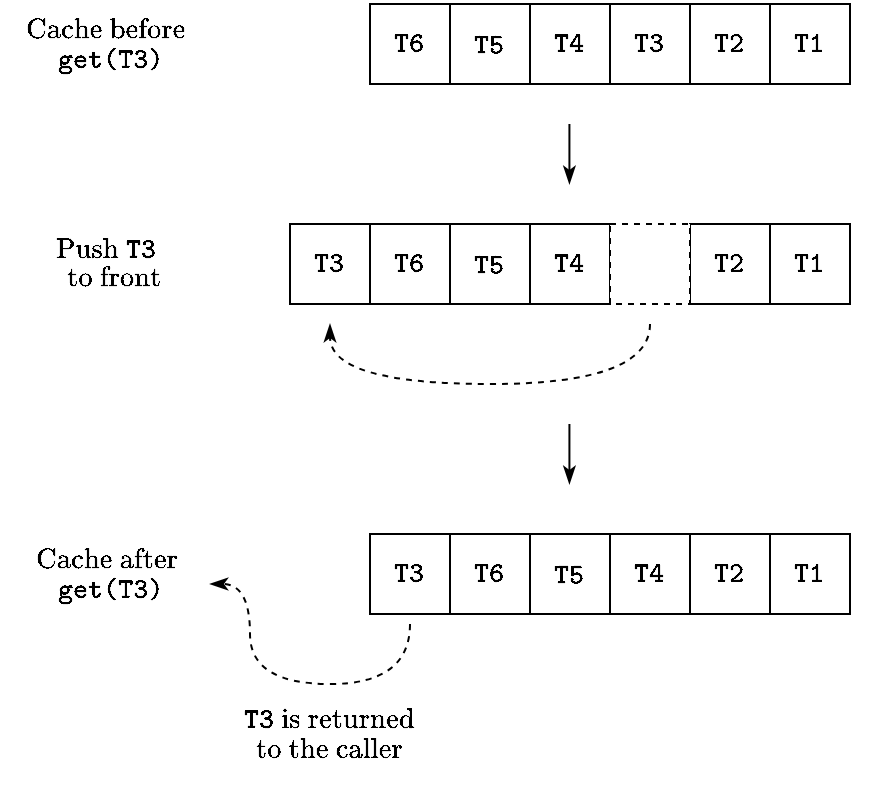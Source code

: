 <mxfile version="24.4.4" type="device">
  <diagram name="Page-1" id="UbK50TtgAadjAq-dhs9q">
    <mxGraphModel dx="786" dy="454" grid="1" gridSize="10" guides="1" tooltips="1" connect="1" arrows="1" fold="1" page="1" pageScale="1" pageWidth="850" pageHeight="1100" math="1" shadow="0">
      <root>
        <mxCell id="0" />
        <mxCell id="1" parent="0" />
        <mxCell id="gxxax1Ul8_z5FCz63yeo-13" value="&lt;div&gt;\(\text{Cache before }\)&lt;/div&gt;&lt;div&gt;\(\texttt{get(T3)}\)&lt;/div&gt;" style="text;html=1;align=center;verticalAlign=middle;whiteSpace=wrap;rounded=0;" vertex="1" parent="1">
          <mxGeometry x="95" y="145" width="110" height="30" as="geometry" />
        </mxCell>
        <mxCell id="gxxax1Ul8_z5FCz63yeo-21" value="" style="endArrow=classicThin;html=1;rounded=0;endFill=1;" edge="1" parent="1">
          <mxGeometry width="50" height="50" relative="1" as="geometry">
            <mxPoint x="379.71" y="200" as="sourcePoint" />
            <mxPoint x="379.71" y="230" as="targetPoint" />
          </mxGeometry>
        </mxCell>
        <mxCell id="gxxax1Ul8_z5FCz63yeo-22" value="" style="endArrow=classicThin;html=1;rounded=0;edgeStyle=orthogonalEdgeStyle;curved=1;dashed=1;endFill=1;" edge="1" parent="1">
          <mxGeometry width="50" height="50" relative="1" as="geometry">
            <mxPoint x="420" y="300" as="sourcePoint" />
            <mxPoint x="260" y="300" as="targetPoint" />
            <Array as="points">
              <mxPoint x="420" y="330" />
              <mxPoint x="260" y="330" />
            </Array>
          </mxGeometry>
        </mxCell>
        <mxCell id="gxxax1Ul8_z5FCz63yeo-25" value="" style="endArrow=classicThin;html=1;rounded=0;endFill=1;" edge="1" parent="1">
          <mxGeometry width="50" height="50" relative="1" as="geometry">
            <mxPoint x="379.71" y="350" as="sourcePoint" />
            <mxPoint x="379.71" y="380" as="targetPoint" />
          </mxGeometry>
        </mxCell>
        <mxCell id="gxxax1Ul8_z5FCz63yeo-32" value="" style="endArrow=classicThin;html=1;rounded=0;edgeStyle=orthogonalEdgeStyle;curved=1;dashed=1;endFill=1;" edge="1" parent="1">
          <mxGeometry width="50" height="50" relative="1" as="geometry">
            <mxPoint x="300" y="450" as="sourcePoint" />
            <mxPoint x="200" y="430" as="targetPoint" />
            <Array as="points">
              <mxPoint x="300" y="480" />
              <mxPoint x="220" y="480" />
              <mxPoint x="220" y="430" />
            </Array>
          </mxGeometry>
        </mxCell>
        <mxCell id="gxxax1Ul8_z5FCz63yeo-33" value="&lt;div&gt;\(\texttt{T3} \text{ is returned}\)&lt;/div&gt;&lt;div&gt;\(\text{to the caller}\)&lt;br&gt;&lt;/div&gt;" style="text;html=1;align=center;verticalAlign=middle;whiteSpace=wrap;rounded=0;" vertex="1" parent="1">
          <mxGeometry x="220" y="490" width="80" height="30" as="geometry" />
        </mxCell>
        <mxCell id="gxxax1Ul8_z5FCz63yeo-34" value="&lt;div&gt;\(\text{Push } \texttt{T3}\)&amp;nbsp;&lt;/div&gt;&lt;div&gt;\(\text{ to front}\)&lt;br&gt;&lt;/div&gt;" style="text;html=1;align=center;verticalAlign=middle;whiteSpace=wrap;rounded=0;" vertex="1" parent="1">
          <mxGeometry x="95" y="255" width="110" height="30" as="geometry" />
        </mxCell>
        <mxCell id="gxxax1Ul8_z5FCz63yeo-35" value="&lt;div&gt;\(\text{Cache after }\)&lt;/div&gt;&lt;div&gt;\(\texttt{get(T3)}\)&lt;/div&gt;" style="text;html=1;align=center;verticalAlign=middle;whiteSpace=wrap;rounded=0;" vertex="1" parent="1">
          <mxGeometry x="95" y="410" width="110" height="30" as="geometry" />
        </mxCell>
        <mxCell id="gxxax1Ul8_z5FCz63yeo-36" value="\(\texttt{T1}\)" style="whiteSpace=wrap;html=1;aspect=fixed;" vertex="1" parent="1">
          <mxGeometry x="480" y="140" width="40" height="40" as="geometry" />
        </mxCell>
        <mxCell id="gxxax1Ul8_z5FCz63yeo-37" value="\(\texttt{T2}\)" style="whiteSpace=wrap;html=1;aspect=fixed;" vertex="1" parent="1">
          <mxGeometry x="440" y="140" width="40" height="40" as="geometry" />
        </mxCell>
        <mxCell id="gxxax1Ul8_z5FCz63yeo-38" value="\(\texttt{T3}\)" style="whiteSpace=wrap;html=1;aspect=fixed;" vertex="1" parent="1">
          <mxGeometry x="400" y="140" width="40" height="40" as="geometry" />
        </mxCell>
        <mxCell id="gxxax1Ul8_z5FCz63yeo-39" value="\(\texttt{T4}\)" style="whiteSpace=wrap;html=1;aspect=fixed;" vertex="1" parent="1">
          <mxGeometry x="360" y="140" width="40" height="40" as="geometry" />
        </mxCell>
        <mxCell id="gxxax1Ul8_z5FCz63yeo-40" value="\(\texttt{T5}\)" style="whiteSpace=wrap;html=1;aspect=fixed;" vertex="1" parent="1">
          <mxGeometry x="320" y="140" width="40" height="40" as="geometry" />
        </mxCell>
        <mxCell id="gxxax1Ul8_z5FCz63yeo-41" value="\(\texttt{T6}\)" style="whiteSpace=wrap;html=1;aspect=fixed;" vertex="1" parent="1">
          <mxGeometry x="280" y="140" width="40" height="40" as="geometry" />
        </mxCell>
        <mxCell id="gxxax1Ul8_z5FCz63yeo-42" value="\(\texttt{T1}\)" style="whiteSpace=wrap;html=1;aspect=fixed;" vertex="1" parent="1">
          <mxGeometry x="480" y="250" width="40" height="40" as="geometry" />
        </mxCell>
        <mxCell id="gxxax1Ul8_z5FCz63yeo-43" value="\(\texttt{T2}\)" style="whiteSpace=wrap;html=1;aspect=fixed;" vertex="1" parent="1">
          <mxGeometry x="440" y="250" width="40" height="40" as="geometry" />
        </mxCell>
        <mxCell id="gxxax1Ul8_z5FCz63yeo-44" value="\(\texttt{T3}\)" style="whiteSpace=wrap;html=1;aspect=fixed;" vertex="1" parent="1">
          <mxGeometry x="240" y="250" width="40" height="40" as="geometry" />
        </mxCell>
        <mxCell id="gxxax1Ul8_z5FCz63yeo-45" value="\(\texttt{T4}\)" style="whiteSpace=wrap;html=1;aspect=fixed;" vertex="1" parent="1">
          <mxGeometry x="360" y="250" width="40" height="40" as="geometry" />
        </mxCell>
        <mxCell id="gxxax1Ul8_z5FCz63yeo-46" value="\(\texttt{T5}\)" style="whiteSpace=wrap;html=1;aspect=fixed;" vertex="1" parent="1">
          <mxGeometry x="320" y="250" width="40" height="40" as="geometry" />
        </mxCell>
        <mxCell id="gxxax1Ul8_z5FCz63yeo-47" value="\(\texttt{T6}\)" style="whiteSpace=wrap;html=1;aspect=fixed;" vertex="1" parent="1">
          <mxGeometry x="280" y="250" width="40" height="40" as="geometry" />
        </mxCell>
        <mxCell id="gxxax1Ul8_z5FCz63yeo-48" value="" style="whiteSpace=wrap;html=1;aspect=fixed;dashed=1;" vertex="1" parent="1">
          <mxGeometry x="400" y="250" width="40" height="40" as="geometry" />
        </mxCell>
        <mxCell id="gxxax1Ul8_z5FCz63yeo-49" value="\(\texttt{T1}\)" style="whiteSpace=wrap;html=1;aspect=fixed;" vertex="1" parent="1">
          <mxGeometry x="480" y="405" width="40" height="40" as="geometry" />
        </mxCell>
        <mxCell id="gxxax1Ul8_z5FCz63yeo-50" value="\(\texttt{T2}\)" style="whiteSpace=wrap;html=1;aspect=fixed;" vertex="1" parent="1">
          <mxGeometry x="440" y="405" width="40" height="40" as="geometry" />
        </mxCell>
        <mxCell id="gxxax1Ul8_z5FCz63yeo-51" value="\(\texttt{T3}\)" style="whiteSpace=wrap;html=1;aspect=fixed;" vertex="1" parent="1">
          <mxGeometry x="280" y="405" width="40" height="40" as="geometry" />
        </mxCell>
        <mxCell id="gxxax1Ul8_z5FCz63yeo-52" value="\(\texttt{T4}\)" style="whiteSpace=wrap;html=1;aspect=fixed;" vertex="1" parent="1">
          <mxGeometry x="400" y="405" width="40" height="40" as="geometry" />
        </mxCell>
        <mxCell id="gxxax1Ul8_z5FCz63yeo-53" value="\(\texttt{T5}\)" style="whiteSpace=wrap;html=1;aspect=fixed;" vertex="1" parent="1">
          <mxGeometry x="360" y="405" width="40" height="40" as="geometry" />
        </mxCell>
        <mxCell id="gxxax1Ul8_z5FCz63yeo-54" value="\(\texttt{T6}\)" style="whiteSpace=wrap;html=1;aspect=fixed;" vertex="1" parent="1">
          <mxGeometry x="320" y="405" width="40" height="40" as="geometry" />
        </mxCell>
      </root>
    </mxGraphModel>
  </diagram>
</mxfile>
